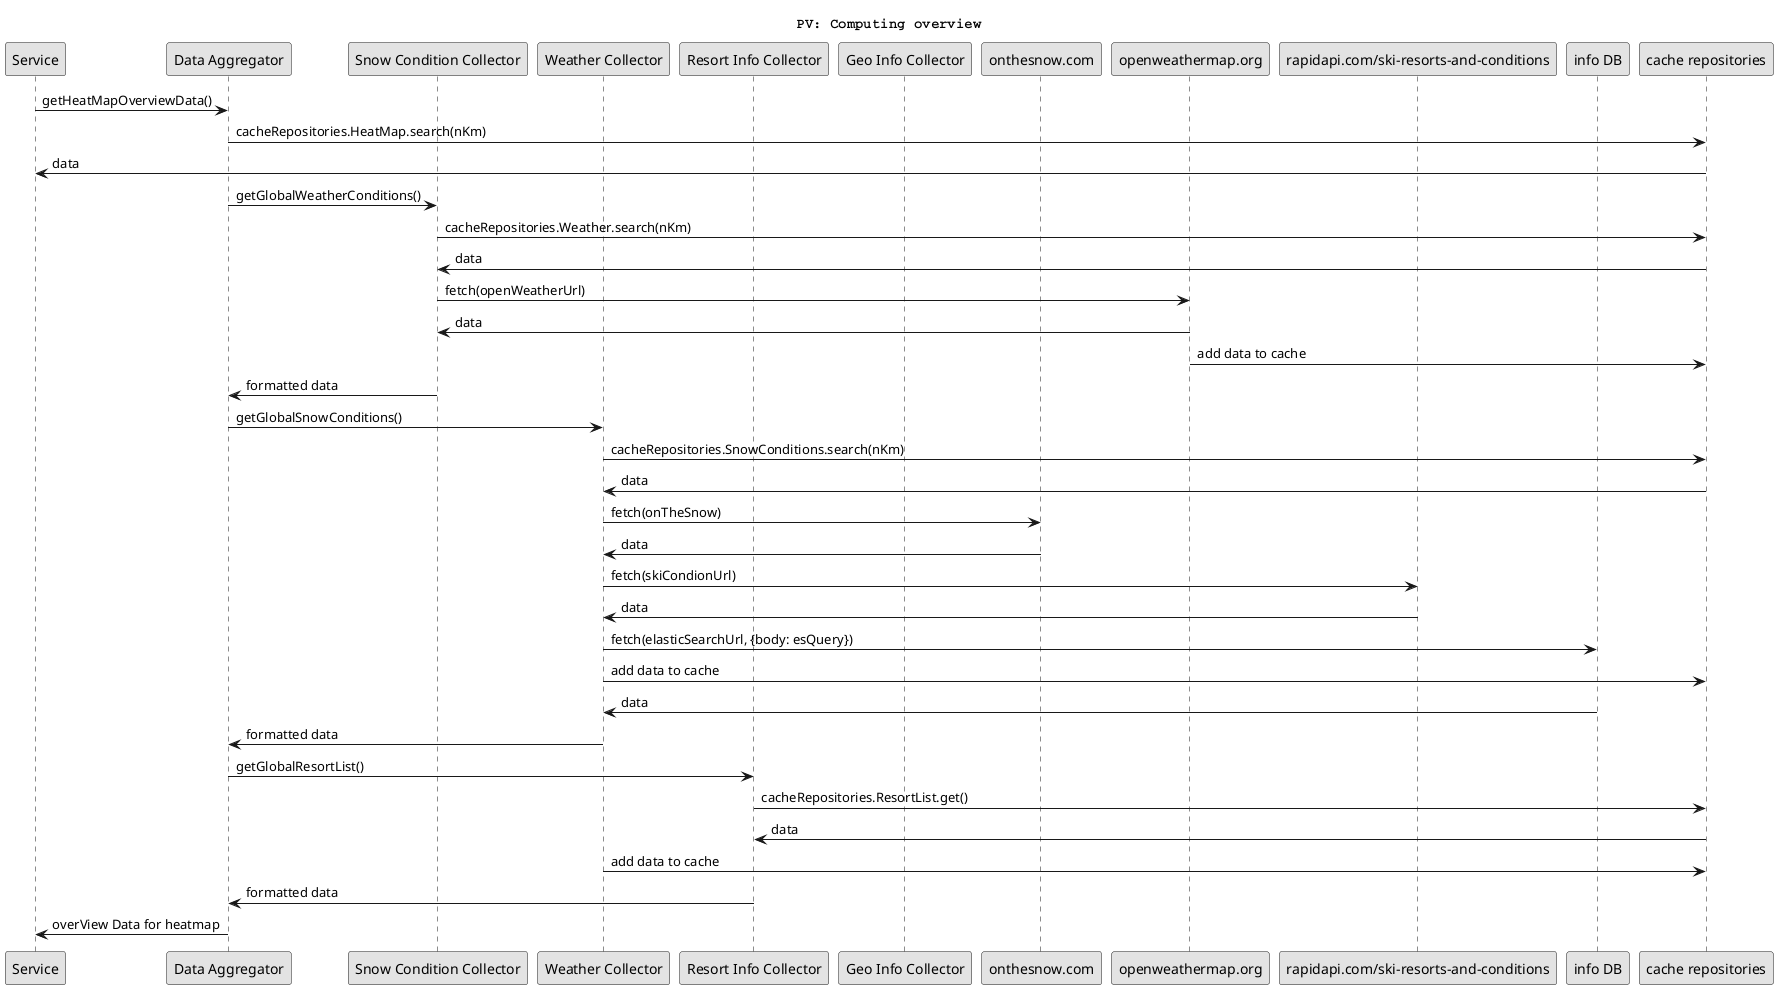 @startuml
title PV: Computing overview

participant "Service" as P1
participant "Data Aggregator" as P2
participant "Snow Condition Collector" as P3
participant "Weather Collector" as P4
participant "Resort Info Collector" as P5
participant "Geo Info Collector" as P6
participant "onthesnow.com" as P7
participant "openweathermap.org" as P8
participant "rapidapi.com/ski-resorts-and-conditions" as P9
participant "info DB" as P10
participant "cache repositories" as P11



P1 -> P2: getHeatMapOverviewData()
P2 -> P11: cacheRepositories.HeatMap.search(nKm)
P11 -> P1: data

P2 -> P3: getGlobalWeatherConditions()
P3 -> P11: cacheRepositories.Weather.search(nKm)
P11 -> P3: data
P3 -> P8: fetch(openWeatherUrl)
P8 -> P3: data
P8 -> P11: add data to cache
P3 -> P2: formatted data

P2 -> P4: getGlobalSnowConditions()
P4 -> P11: cacheRepositories.SnowConditions.search(nKm)
P11 -> P4: data
P4 -> P7: fetch(onTheSnow)
P7 -> P4: data
P4 -> P9: fetch(skiCondionUrl)
P9 -> P4: data
P4 -> P10: fetch(elasticSearchUrl, {body: esQuery})
P4 -> P11: add data to cache
P10 -> P4: data
P4 -> P2: formatted data


P2 -> P5: getGlobalResortList()
P5 -> P11: cacheRepositories.ResortList.get()
P11 -> P5: data
P4 -> P11: add data to cache
P5 -> P2: formatted data

P2 -> P1: overView Data for heatmap





skinparam monochrome true
skinparam shadowing false
skinparam defaultFontName Courier
@enduml
